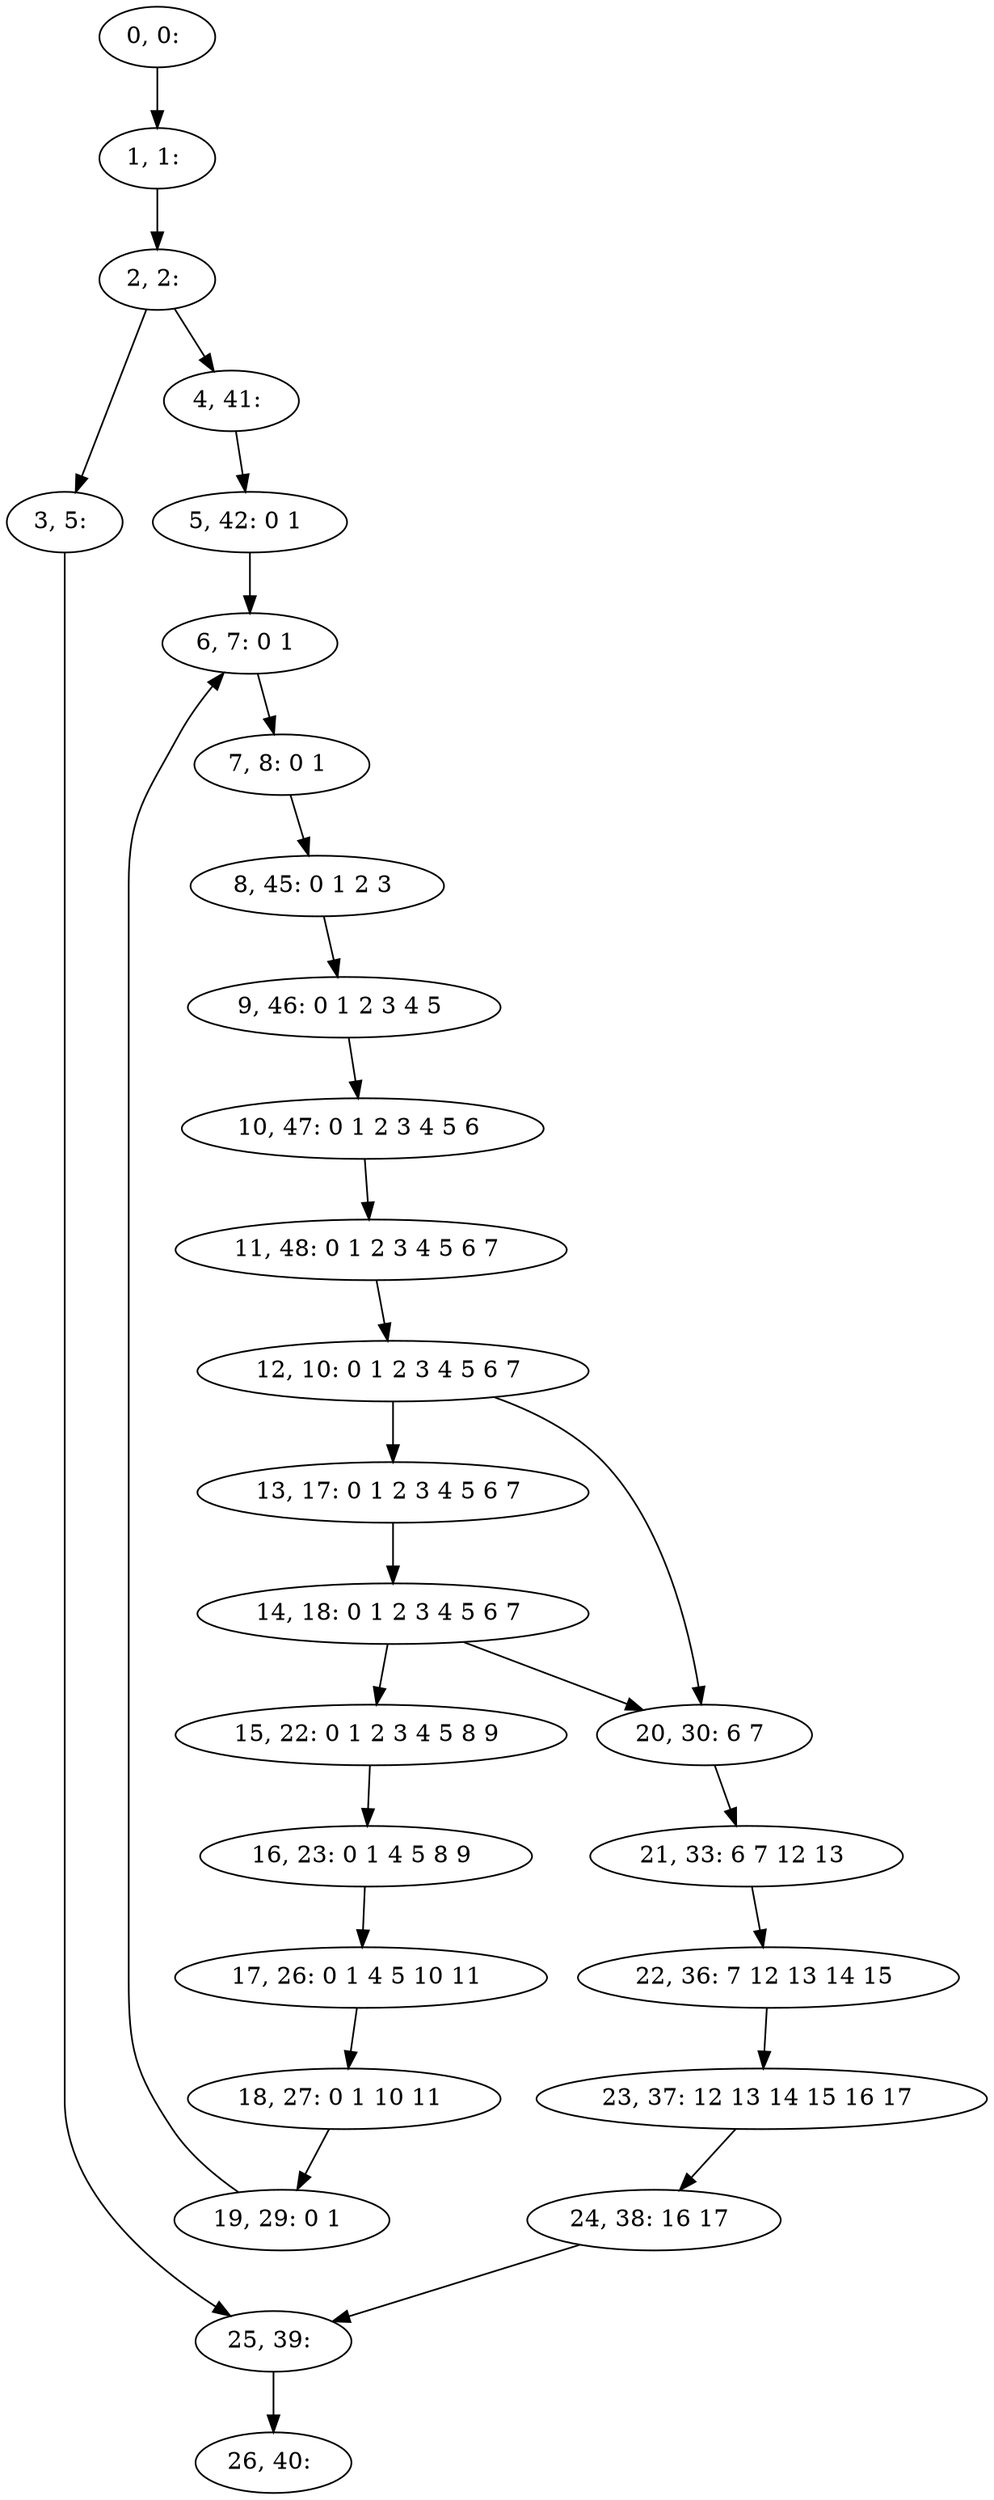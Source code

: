 digraph G {
0[label="0, 0: "];
1[label="1, 1: "];
2[label="2, 2: "];
3[label="3, 5: "];
4[label="4, 41: "];
5[label="5, 42: 0 1 "];
6[label="6, 7: 0 1 "];
7[label="7, 8: 0 1 "];
8[label="8, 45: 0 1 2 3 "];
9[label="9, 46: 0 1 2 3 4 5 "];
10[label="10, 47: 0 1 2 3 4 5 6 "];
11[label="11, 48: 0 1 2 3 4 5 6 7 "];
12[label="12, 10: 0 1 2 3 4 5 6 7 "];
13[label="13, 17: 0 1 2 3 4 5 6 7 "];
14[label="14, 18: 0 1 2 3 4 5 6 7 "];
15[label="15, 22: 0 1 2 3 4 5 8 9 "];
16[label="16, 23: 0 1 4 5 8 9 "];
17[label="17, 26: 0 1 4 5 10 11 "];
18[label="18, 27: 0 1 10 11 "];
19[label="19, 29: 0 1 "];
20[label="20, 30: 6 7 "];
21[label="21, 33: 6 7 12 13 "];
22[label="22, 36: 7 12 13 14 15 "];
23[label="23, 37: 12 13 14 15 16 17 "];
24[label="24, 38: 16 17 "];
25[label="25, 39: "];
26[label="26, 40: "];
0->1 ;
1->2 ;
2->3 ;
2->4 ;
3->25 ;
4->5 ;
5->6 ;
6->7 ;
7->8 ;
8->9 ;
9->10 ;
10->11 ;
11->12 ;
12->13 ;
12->20 ;
13->14 ;
14->15 ;
14->20 ;
15->16 ;
16->17 ;
17->18 ;
18->19 ;
19->6 ;
20->21 ;
21->22 ;
22->23 ;
23->24 ;
24->25 ;
25->26 ;
}
